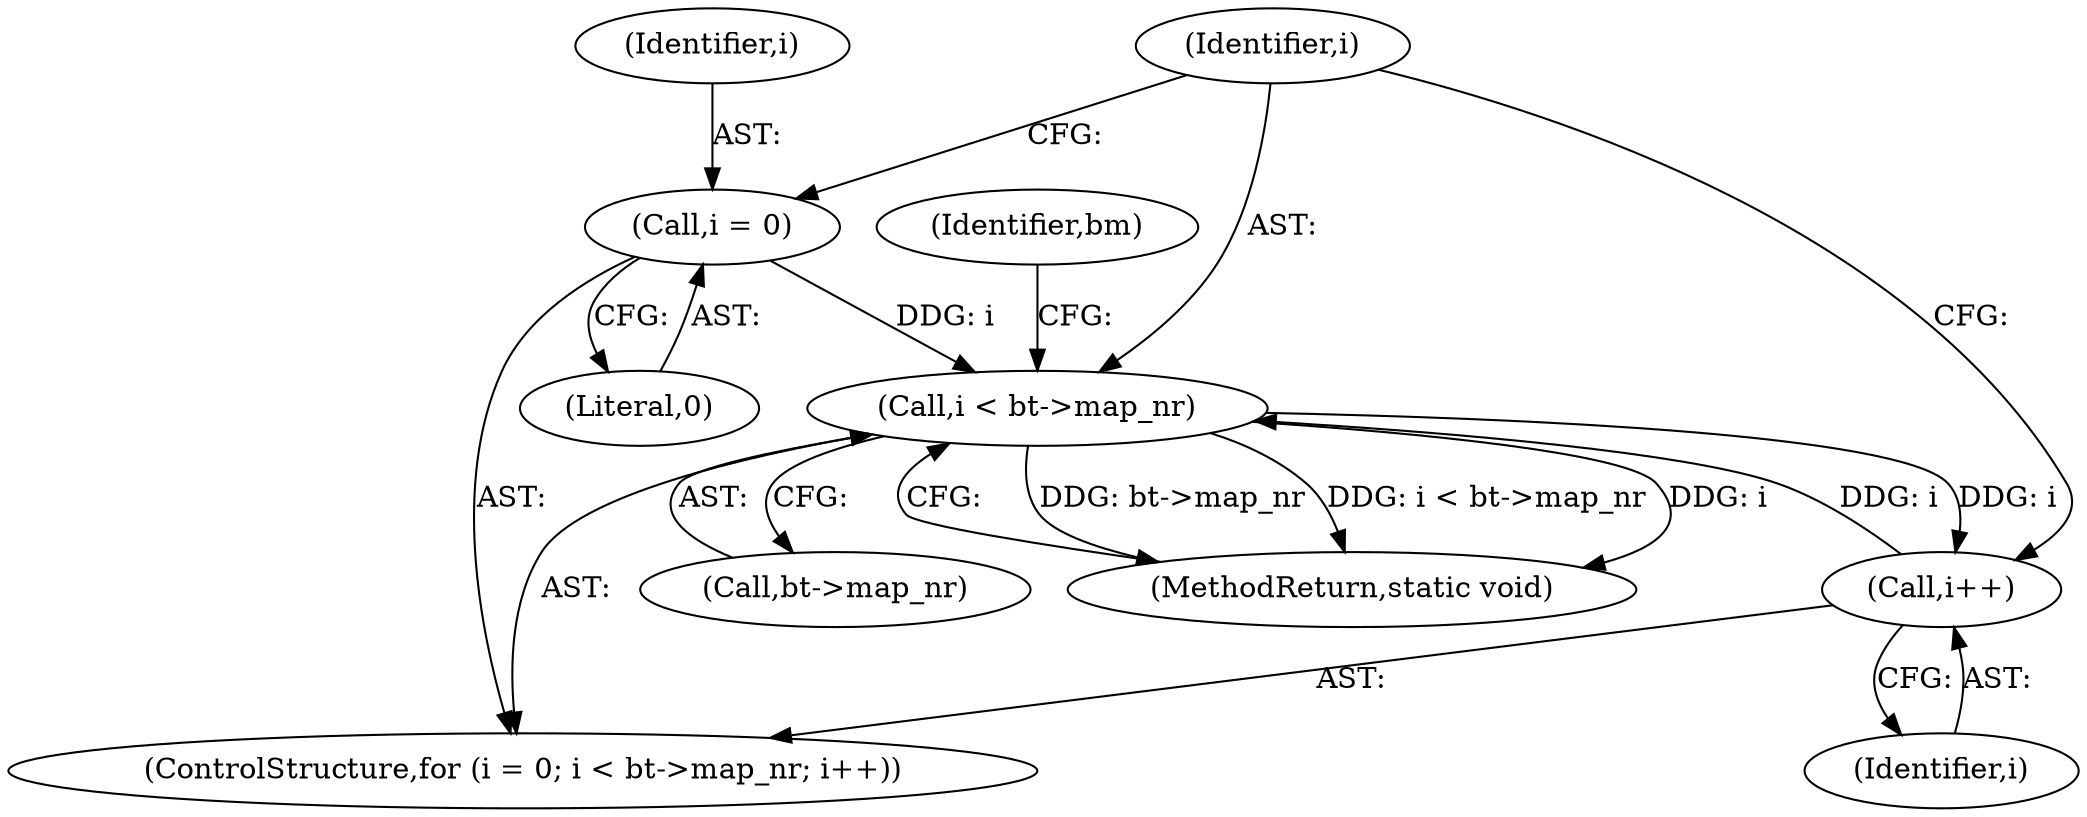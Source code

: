 digraph "0_linux_0048b4837affd153897ed1222283492070027aa9_2@pointer" {
"1000121" [label="(Call,i < bt->map_nr)"];
"1000126" [label="(Call,i++)"];
"1000121" [label="(Call,i < bt->map_nr)"];
"1000118" [label="(Call,i = 0)"];
"1000122" [label="(Identifier,i)"];
"1000117" [label="(ControlStructure,for (i = 0; i < bt->map_nr; i++))"];
"1000123" [label="(Call,bt->map_nr)"];
"1000126" [label="(Call,i++)"];
"1000119" [label="(Identifier,i)"];
"1000118" [label="(Call,i = 0)"];
"1000127" [label="(Identifier,i)"];
"1000186" [label="(MethodReturn,static void)"];
"1000121" [label="(Call,i < bt->map_nr)"];
"1000120" [label="(Literal,0)"];
"1000131" [label="(Identifier,bm)"];
"1000121" -> "1000117"  [label="AST: "];
"1000121" -> "1000123"  [label="CFG: "];
"1000122" -> "1000121"  [label="AST: "];
"1000123" -> "1000121"  [label="AST: "];
"1000131" -> "1000121"  [label="CFG: "];
"1000186" -> "1000121"  [label="CFG: "];
"1000121" -> "1000186"  [label="DDG: bt->map_nr"];
"1000121" -> "1000186"  [label="DDG: i < bt->map_nr"];
"1000121" -> "1000186"  [label="DDG: i"];
"1000126" -> "1000121"  [label="DDG: i"];
"1000118" -> "1000121"  [label="DDG: i"];
"1000121" -> "1000126"  [label="DDG: i"];
"1000126" -> "1000117"  [label="AST: "];
"1000126" -> "1000127"  [label="CFG: "];
"1000127" -> "1000126"  [label="AST: "];
"1000122" -> "1000126"  [label="CFG: "];
"1000118" -> "1000117"  [label="AST: "];
"1000118" -> "1000120"  [label="CFG: "];
"1000119" -> "1000118"  [label="AST: "];
"1000120" -> "1000118"  [label="AST: "];
"1000122" -> "1000118"  [label="CFG: "];
}
